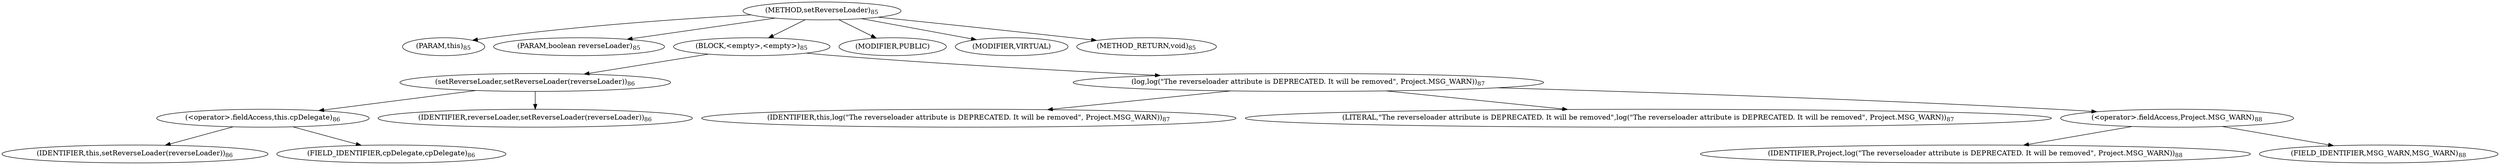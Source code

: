 digraph "setReverseLoader" {  
"39" [label = <(METHOD,setReverseLoader)<SUB>85</SUB>> ]
"4" [label = <(PARAM,this)<SUB>85</SUB>> ]
"40" [label = <(PARAM,boolean reverseLoader)<SUB>85</SUB>> ]
"41" [label = <(BLOCK,&lt;empty&gt;,&lt;empty&gt;)<SUB>85</SUB>> ]
"42" [label = <(setReverseLoader,setReverseLoader(reverseLoader))<SUB>86</SUB>> ]
"43" [label = <(&lt;operator&gt;.fieldAccess,this.cpDelegate)<SUB>86</SUB>> ]
"3" [label = <(IDENTIFIER,this,setReverseLoader(reverseLoader))<SUB>86</SUB>> ]
"44" [label = <(FIELD_IDENTIFIER,cpDelegate,cpDelegate)<SUB>86</SUB>> ]
"45" [label = <(IDENTIFIER,reverseLoader,setReverseLoader(reverseLoader))<SUB>86</SUB>> ]
"46" [label = <(log,log(&quot;The reverseloader attribute is DEPRECATED. It will be removed&quot;, Project.MSG_WARN))<SUB>87</SUB>> ]
"5" [label = <(IDENTIFIER,this,log(&quot;The reverseloader attribute is DEPRECATED. It will be removed&quot;, Project.MSG_WARN))<SUB>87</SUB>> ]
"47" [label = <(LITERAL,&quot;The reverseloader attribute is DEPRECATED. It will be removed&quot;,log(&quot;The reverseloader attribute is DEPRECATED. It will be removed&quot;, Project.MSG_WARN))<SUB>87</SUB>> ]
"48" [label = <(&lt;operator&gt;.fieldAccess,Project.MSG_WARN)<SUB>88</SUB>> ]
"49" [label = <(IDENTIFIER,Project,log(&quot;The reverseloader attribute is DEPRECATED. It will be removed&quot;, Project.MSG_WARN))<SUB>88</SUB>> ]
"50" [label = <(FIELD_IDENTIFIER,MSG_WARN,MSG_WARN)<SUB>88</SUB>> ]
"51" [label = <(MODIFIER,PUBLIC)> ]
"52" [label = <(MODIFIER,VIRTUAL)> ]
"53" [label = <(METHOD_RETURN,void)<SUB>85</SUB>> ]
  "39" -> "4" 
  "39" -> "40" 
  "39" -> "41" 
  "39" -> "51" 
  "39" -> "52" 
  "39" -> "53" 
  "41" -> "42" 
  "41" -> "46" 
  "42" -> "43" 
  "42" -> "45" 
  "43" -> "3" 
  "43" -> "44" 
  "46" -> "5" 
  "46" -> "47" 
  "46" -> "48" 
  "48" -> "49" 
  "48" -> "50" 
}
